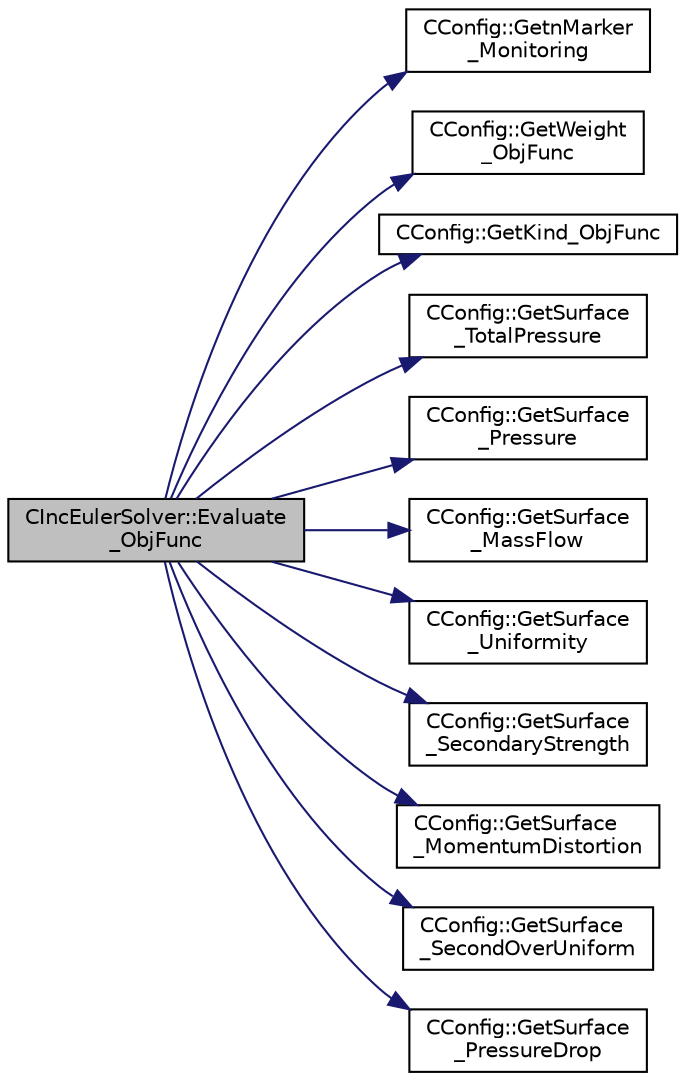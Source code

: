 digraph "CIncEulerSolver::Evaluate_ObjFunc"
{
  edge [fontname="Helvetica",fontsize="10",labelfontname="Helvetica",labelfontsize="10"];
  node [fontname="Helvetica",fontsize="10",shape=record];
  rankdir="LR";
  Node658 [label="CIncEulerSolver::Evaluate\l_ObjFunc",height=0.2,width=0.4,color="black", fillcolor="grey75", style="filled", fontcolor="black"];
  Node658 -> Node659 [color="midnightblue",fontsize="10",style="solid",fontname="Helvetica"];
  Node659 [label="CConfig::GetnMarker\l_Monitoring",height=0.2,width=0.4,color="black", fillcolor="white", style="filled",URL="$class_c_config.html#a62a92b26c1300323f4a4a035ec19af1a",tooltip="Get the total number of monitoring markers. "];
  Node658 -> Node660 [color="midnightblue",fontsize="10",style="solid",fontname="Helvetica"];
  Node660 [label="CConfig::GetWeight\l_ObjFunc",height=0.2,width=0.4,color="black", fillcolor="white", style="filled",URL="$class_c_config.html#ae869dd14ee25ce498da8aeafeabcbbbd",tooltip="Get the weight of objective function. There are several options: Drag coefficient, Lift coefficient, efficiency, etc. "];
  Node658 -> Node661 [color="midnightblue",fontsize="10",style="solid",fontname="Helvetica"];
  Node661 [label="CConfig::GetKind_ObjFunc",height=0.2,width=0.4,color="black", fillcolor="white", style="filled",URL="$class_c_config.html#a2d4389021feaed9f2e62f0475f73a718",tooltip="Get the kind of objective function. There are several options: Drag coefficient, Lift coefficient..."];
  Node658 -> Node662 [color="midnightblue",fontsize="10",style="solid",fontname="Helvetica"];
  Node662 [label="CConfig::GetSurface\l_TotalPressure",height=0.2,width=0.4,color="black", fillcolor="white", style="filled",URL="$class_c_config.html#a9dd9c77e80df00ba40508aecc19f2c73",tooltip="Get the total pressure at an outlet boundary. "];
  Node658 -> Node663 [color="midnightblue",fontsize="10",style="solid",fontname="Helvetica"];
  Node663 [label="CConfig::GetSurface\l_Pressure",height=0.2,width=0.4,color="black", fillcolor="white", style="filled",URL="$class_c_config.html#a71a48476eab8e06a892de17d7bfc57e6",tooltip="Get the pressure at an outlet boundary. "];
  Node658 -> Node664 [color="midnightblue",fontsize="10",style="solid",fontname="Helvetica"];
  Node664 [label="CConfig::GetSurface\l_MassFlow",height=0.2,width=0.4,color="black", fillcolor="white", style="filled",URL="$class_c_config.html#a1647ca5ad6988cdcdefda6c045f6e794",tooltip="Get the massflow at an outlet boundary. "];
  Node658 -> Node665 [color="midnightblue",fontsize="10",style="solid",fontname="Helvetica"];
  Node665 [label="CConfig::GetSurface\l_Uniformity",height=0.2,width=0.4,color="black", fillcolor="white", style="filled",URL="$class_c_config.html#afec18f6c0a835f3147a681731c026243",tooltip="Get the streamwise flow uniformity at the surface. "];
  Node658 -> Node666 [color="midnightblue",fontsize="10",style="solid",fontname="Helvetica"];
  Node666 [label="CConfig::GetSurface\l_SecondaryStrength",height=0.2,width=0.4,color="black", fillcolor="white", style="filled",URL="$class_c_config.html#a4faf7daec20d244006a6a25bd2d72ece",tooltip="Get the secondary flow strength at the surface. "];
  Node658 -> Node667 [color="midnightblue",fontsize="10",style="solid",fontname="Helvetica"];
  Node667 [label="CConfig::GetSurface\l_MomentumDistortion",height=0.2,width=0.4,color="black", fillcolor="white", style="filled",URL="$class_c_config.html#acb4450574460afff9c1545ae9cbd5ee5",tooltip="Get the momentum distortion at the surface. "];
  Node658 -> Node668 [color="midnightblue",fontsize="10",style="solid",fontname="Helvetica"];
  Node668 [label="CConfig::GetSurface\l_SecondOverUniform",height=0.2,width=0.4,color="black", fillcolor="white", style="filled",URL="$class_c_config.html#a95964c27275ed64fac6b36cf346a0158",tooltip="Get the relative secondary flow strength at the surface. "];
  Node658 -> Node669 [color="midnightblue",fontsize="10",style="solid",fontname="Helvetica"];
  Node669 [label="CConfig::GetSurface\l_PressureDrop",height=0.2,width=0.4,color="black", fillcolor="white", style="filled",URL="$class_c_config.html#ad831fa55c69fa718ce2379242917a003",tooltip="Get the pressure drop between two surfaces. "];
}
